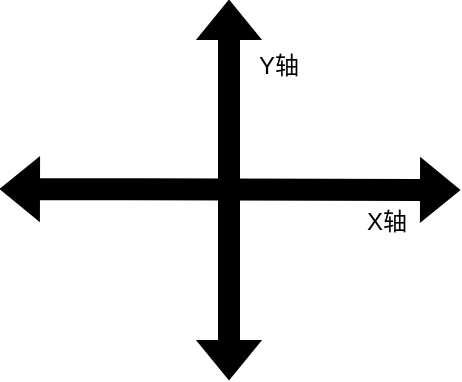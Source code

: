 <mxfile version="21.2.3" type="github">
  <diagram name="Page-1" id="AgCyap1wbexSV31dGCxR">
    <mxGraphModel dx="1434" dy="714" grid="1" gridSize="10" guides="1" tooltips="1" connect="1" arrows="1" fold="1" page="1" pageScale="1" pageWidth="850" pageHeight="1100" math="0" shadow="0">
      <root>
        <mxCell id="0" />
        <mxCell id="1" parent="0" />
        <mxCell id="vHHMmetvZtOww9Zr3xu--3" value="" style="shape=image;html=1;verticalAlign=top;verticalLabelPosition=bottom;labelBackgroundColor=#ffffff;imageAspect=0;aspect=fixed;image=https://cdn4.iconfinder.com/data/icons/ionicons/512/icon-eye-128.png" vertex="1" parent="1">
          <mxGeometry x="360" y="300" width="150" height="150" as="geometry" />
        </mxCell>
        <mxCell id="vHHMmetvZtOww9Zr3xu--5" value="" style="shape=flexArrow;endArrow=classic;startArrow=classic;html=1;rounded=0;fillColor=#000000;" edge="1" parent="1">
          <mxGeometry width="100" height="100" relative="1" as="geometry">
            <mxPoint x="434.5" y="470" as="sourcePoint" />
            <mxPoint x="434.5" y="280" as="targetPoint" />
          </mxGeometry>
        </mxCell>
        <mxCell id="vHHMmetvZtOww9Zr3xu--7" value="" style="shape=flexArrow;endArrow=classic;startArrow=classic;html=1;rounded=0;fillColor=#000000;" edge="1" parent="1">
          <mxGeometry width="100" height="100" relative="1" as="geometry">
            <mxPoint x="320" y="374.5" as="sourcePoint" />
            <mxPoint x="550" y="375" as="targetPoint" />
          </mxGeometry>
        </mxCell>
        <mxCell id="vHHMmetvZtOww9Zr3xu--8" value="X轴" style="text;html=1;align=center;verticalAlign=middle;resizable=0;points=[];autosize=1;strokeColor=none;fillColor=none;" vertex="1" parent="1">
          <mxGeometry x="493" y="376" width="40" height="30" as="geometry" />
        </mxCell>
        <mxCell id="vHHMmetvZtOww9Zr3xu--9" value="Y轴" style="text;html=1;align=center;verticalAlign=middle;resizable=0;points=[];autosize=1;strokeColor=none;fillColor=none;" vertex="1" parent="1">
          <mxGeometry x="439" y="298" width="40" height="30" as="geometry" />
        </mxCell>
      </root>
    </mxGraphModel>
  </diagram>
</mxfile>
